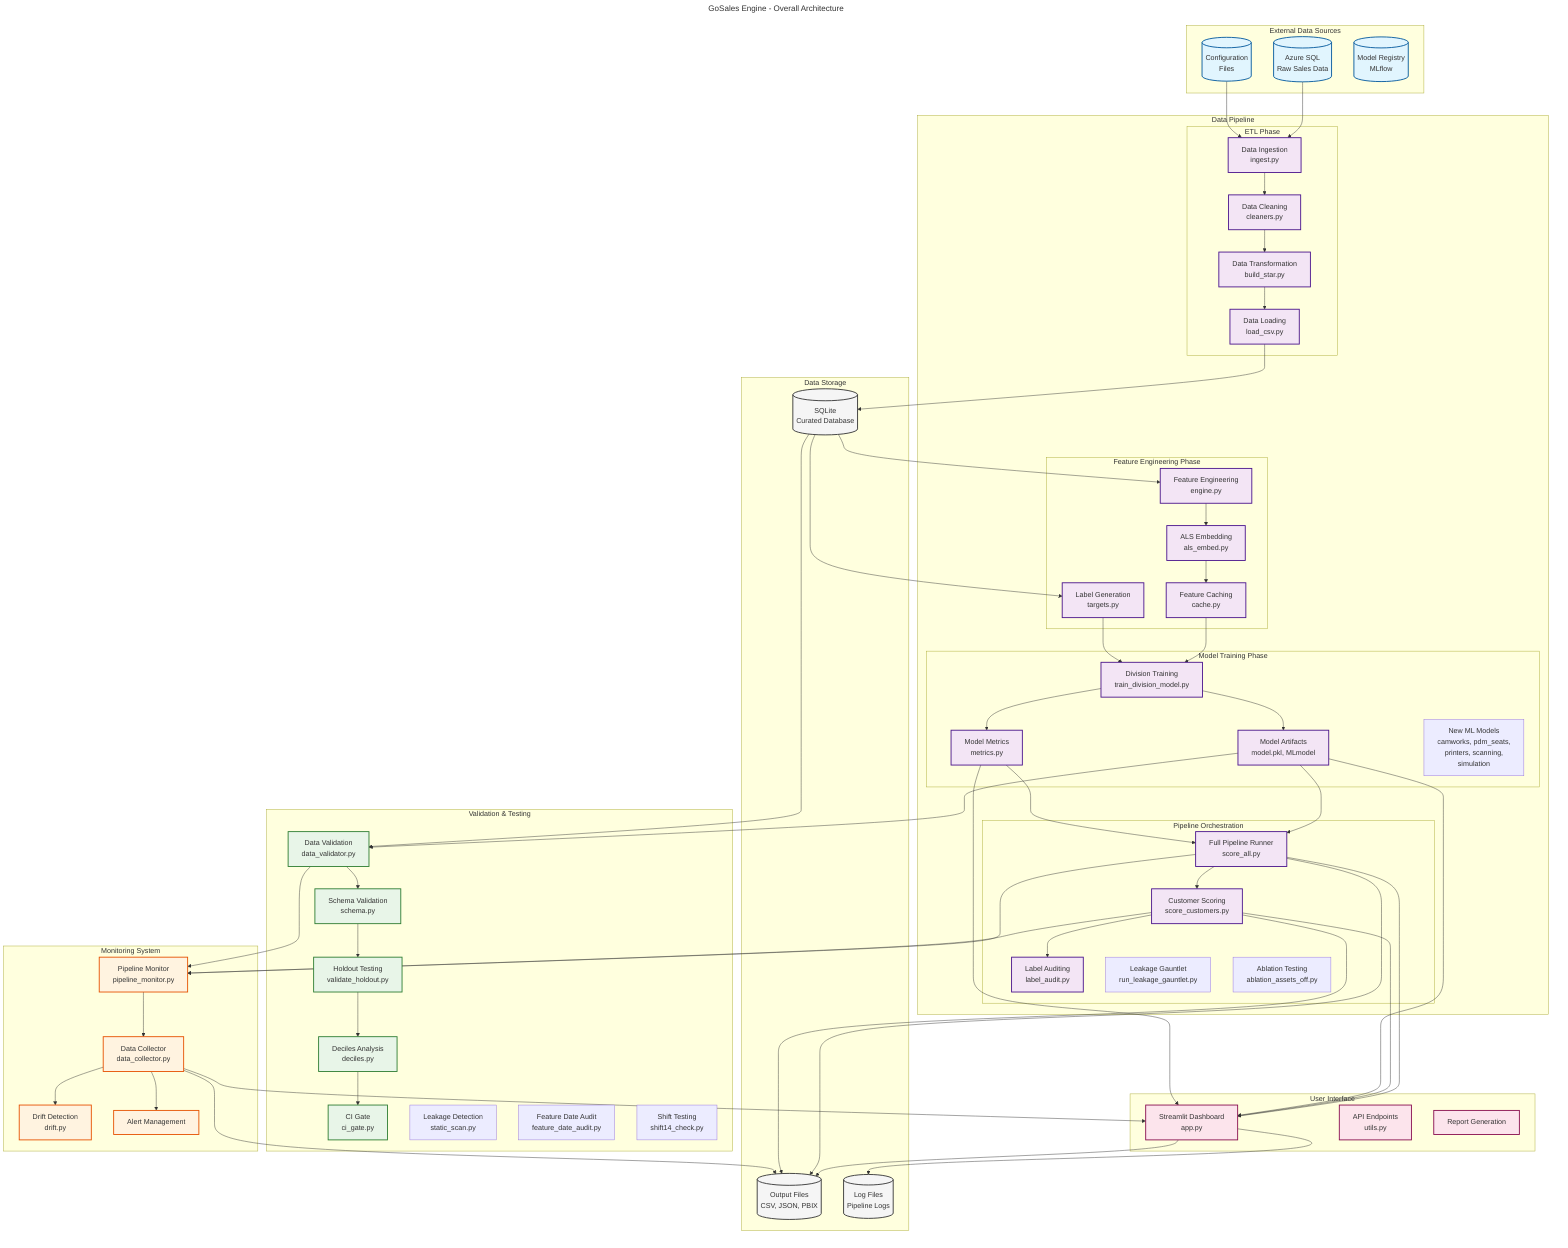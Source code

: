 ---
title: GoSales Engine - Overall Architecture
---

graph TB
    %% Data Sources
    subgraph "External Data Sources"
        AzureSQL[(Azure SQL<br/>Raw Sales Data)]
        ConfigFiles[(Configuration<br/>Files)]
        ModelRegistry[(Model Registry<br/>MLflow)]
    end

    %% Core Pipeline Components
    subgraph "Data Pipeline"
        subgraph "ETL Phase"
            Ingest[Data Ingestion<br/>ingest.py]
            Clean[Data Cleaning<br/>cleaners.py]
            Transform[Data Transformation<br/>build_star.py]
            Load[Data Loading<br/>load_csv.py]
        end

        subgraph "Feature Engineering Phase"
            FeatureBuild[Feature Engineering<br/>engine.py]
            ALSEmbedding[ALS Embedding<br/>als_embed.py]
            LabelGen[Label Generation<br/>targets.py]
            CacheSystem[Feature Caching<br/>cache.py]
        end

        subgraph "Model Training Phase"
            TrainDivision[Division Training<br/>train_division_model.py]
            ModelArtifacts[Model Artifacts<br/>model.pkl, MLmodel]
            Metrics[Model Metrics<br/>metrics.py]
            NewModels[New ML Models<br/>camworks, pdm_seats,<br/>printers, scanning,<br/>simulation]
        end

        subgraph "Pipeline Orchestration"
            ScoreAll[Full Pipeline Runner<br/>score_all.py]
            ScoreCustomers[Customer Scoring<br/>score_customers.py]
            LabelAudit[Label Auditing<br/>label_audit.py]
            LeakageGauntlet[Leakage Gauntlet<br/>run_leakage_gauntlet.py]
            AblationTesting[Ablation Testing<br/>ablation_assets_off.py]
        end
    end

    %% Validation & Quality
    subgraph "Validation & Testing"
        DataValidation[Data Validation<br/>data_validator.py]
        SchemaValidation[Schema Validation<br/>schema.py]
        HoldoutValidation[Holdout Testing<br/>validate_holdout.py]
        DecilesValidation[Deciles Analysis<br/>deciles.py]
        CIGate[CI Gate<br/>ci_gate.py]
        LeakageChecks[Leakage Detection<br/>static_scan.py]
        FeatureAudit[Feature Date Audit<br/>feature_date_audit.py]
        ShiftTesting[Shift Testing<br/>shift14_check.py]
    end

    %% Monitoring & Observability
    subgraph "Monitoring System"
        PipelineMonitor[Pipeline Monitor<br/>pipeline_monitor.py]
        DataCollector[Data Collector<br/>data_collector.py]
        DriftDetection[Drift Detection<br/>drift.py]
        AlertSystem[Alert Management]
    end

    %% User Interface
    subgraph "User Interface"
        StreamlitApp[Streamlit Dashboard<br/>app.py]
        APIGateways[API Endpoints<br/>utils.py]
        ReportGeneration[Report Generation]
    end

    %% Storage Layer
    subgraph "Data Storage"
        SQLite[(SQLite<br/>Curated Database)]
        Outputs[(Output Files<br/>CSV, JSON, PBIX)]
        Logs[(Log Files<br/>Pipeline Logs)]
    end

    %% Data Flow Connections
    AzureSQL --> Ingest
    ConfigFiles --> Ingest
    Ingest --> Clean
    Clean --> Transform
    Transform --> Load
    Load --> SQLite

    SQLite --> FeatureBuild
    SQLite --> LabelGen
    FeatureBuild --> ALSEmbedding
    ALSEmbedding --> CacheSystem

    CacheSystem --> TrainDivision
    LabelGen --> TrainDivision
    TrainDivision --> ModelArtifacts
    TrainDivision --> Metrics

    ModelArtifacts --> ScoreAll
    Metrics --> ScoreAll
    ScoreAll --> ScoreCustomers
    ScoreCustomers --> LabelAudit

    SQLite --> DataValidation
    ModelArtifacts --> DataValidation
    DataValidation --> SchemaValidation
    SchemaValidation --> HoldoutValidation
    HoldoutValidation --> DecilesValidation
    DecilesValidation --> CIGate

    ScoreAll --> PipelineMonitor
    ScoreCustomers --> PipelineMonitor
    DataValidation --> PipelineMonitor
    PipelineMonitor --> DataCollector
    DataCollector --> AlertSystem
    DataCollector --> DriftDetection

    ScoreAll --> StreamlitApp
    ScoreCustomers --> StreamlitApp
    ModelArtifacts --> StreamlitApp
    DataCollector --> StreamlitApp
    Metrics --> StreamlitApp

    StreamlitApp --> Outputs
    StreamlitApp --> Logs
    ScoreAll --> Outputs
    ScoreCustomers --> Outputs
    DataCollector --> Outputs

    %% Styling
    classDef dataSource fill:#e1f5fe,stroke:#01579b,stroke-width:2px
    classDef pipeline fill:#f3e5f5,stroke:#4a148c,stroke-width:2px
    classDef validation fill:#e8f5e8,stroke:#2e7d32,stroke-width:2px
    classDef monitoring fill:#fff3e0,stroke:#e65100,stroke-width:2px
    classDef ui fill:#fce4ec,stroke:#880e4f,stroke-width:2px
    classDef storage fill:#f5f5f5,stroke:#333,stroke-width:2px

    class AzureSQL,ConfigFiles,ModelRegistry dataSource
    class Ingest,Clean,Transform,Load,FeatureBuild,ALSEmbedding,LabelGen,CacheSystem,TrainDivision,ModelArtifacts,Metrics,ScoreAll,ScoreCustomers,LabelAudit pipeline
    class DataValidation,SchemaValidation,HoldoutValidation,DecilesValidation,CIGate validation
    class PipelineMonitor,DataCollector,DriftDetection,AlertSystem monitoring
    class StreamlitApp,APIGateways,ReportGeneration ui
    class SQLite,Outputs,Logs storage